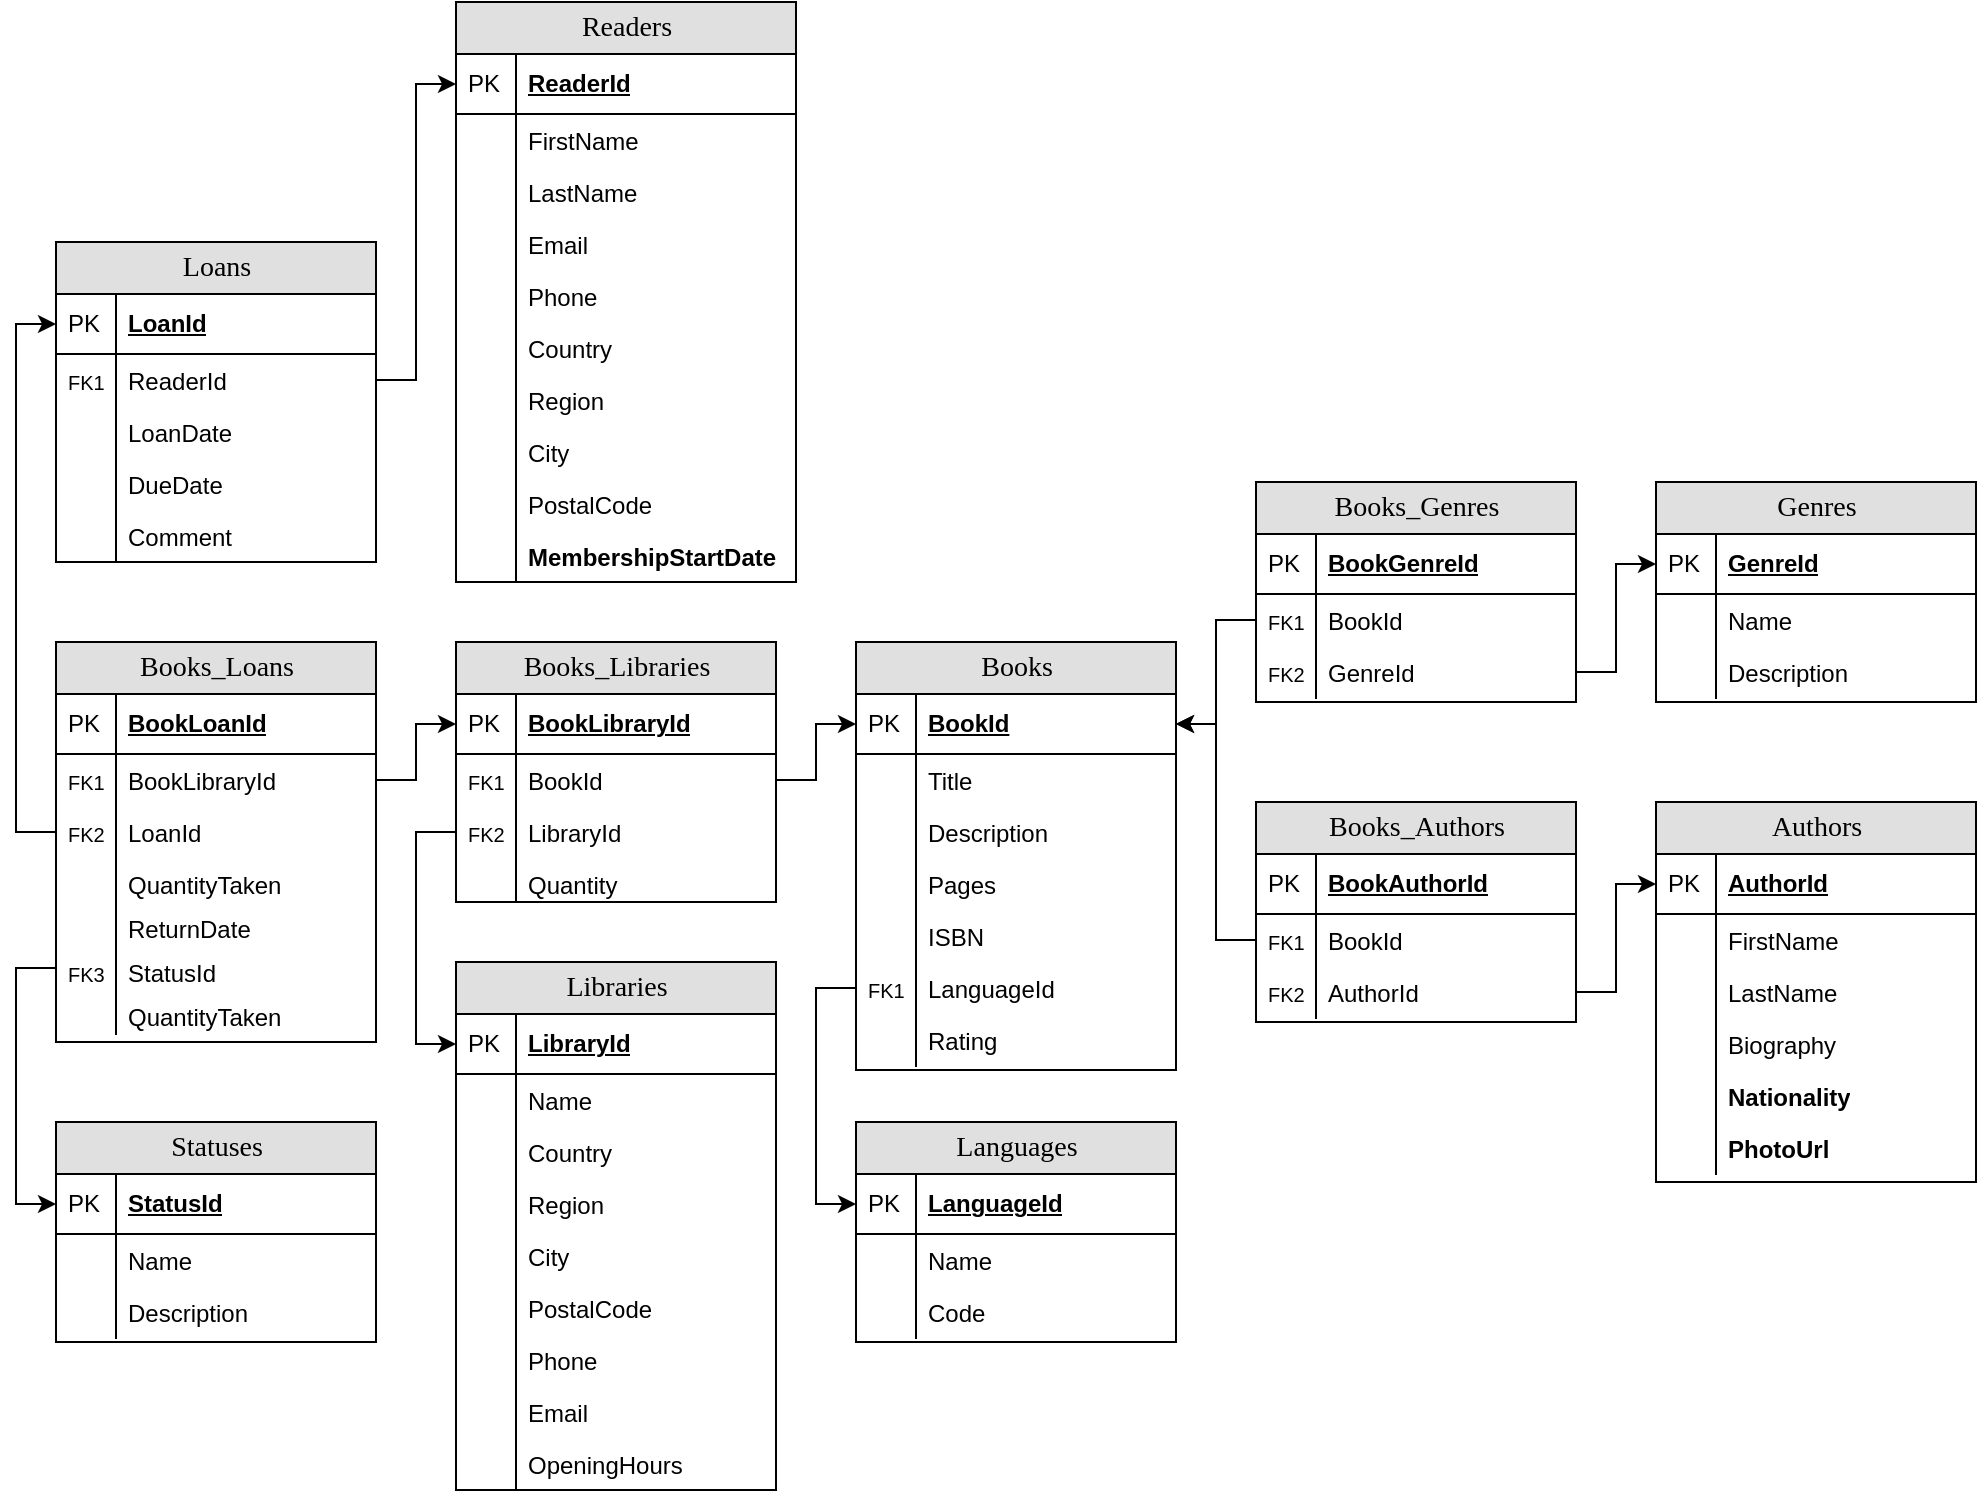 <mxfile version="24.8.2">
  <diagram name="Page-1" id="e56a1550-8fbb-45ad-956c-1786394a9013">
    <mxGraphModel dx="2534" dy="1588" grid="1" gridSize="10" guides="1" tooltips="1" connect="1" arrows="1" fold="1" page="1" pageScale="1" pageWidth="1100" pageHeight="850" background="none" math="0" shadow="0">
      <root>
        <mxCell id="0" />
        <mxCell id="1" parent="0" />
        <mxCell id="2e49270ec7c68f3f-80" value="Libraries" style="swimlane;html=1;fontStyle=0;childLayout=stackLayout;horizontal=1;startSize=26;fillColor=#e0e0e0;horizontalStack=0;resizeParent=1;resizeLast=0;collapsible=1;marginBottom=0;swimlaneFillColor=#ffffff;align=center;rounded=0;shadow=0;comic=0;labelBackgroundColor=none;strokeWidth=1;fontFamily=Verdana;fontSize=14" parent="1" vertex="1">
          <mxGeometry x="200" y="-80" width="160" height="264" as="geometry" />
        </mxCell>
        <mxCell id="2e49270ec7c68f3f-81" value="LibraryId" style="shape=partialRectangle;top=0;left=0;right=0;bottom=1;html=1;align=left;verticalAlign=middle;fillColor=none;spacingLeft=34;spacingRight=4;whiteSpace=wrap;overflow=hidden;rotatable=0;points=[[0,0.5],[1,0.5]];portConstraint=eastwest;dropTarget=0;fontStyle=5;" parent="2e49270ec7c68f3f-80" vertex="1">
          <mxGeometry y="26" width="160" height="30" as="geometry" />
        </mxCell>
        <mxCell id="2e49270ec7c68f3f-82" value="PK" style="shape=partialRectangle;top=0;left=0;bottom=0;html=1;fillColor=none;align=left;verticalAlign=middle;spacingLeft=4;spacingRight=4;whiteSpace=wrap;overflow=hidden;rotatable=0;points=[];portConstraint=eastwest;part=1;" parent="2e49270ec7c68f3f-81" vertex="1" connectable="0">
          <mxGeometry width="30" height="30" as="geometry" />
        </mxCell>
        <mxCell id="2e49270ec7c68f3f-83" value="Name" style="shape=partialRectangle;top=0;left=0;right=0;bottom=0;html=1;align=left;verticalAlign=top;fillColor=none;spacingLeft=34;spacingRight=4;whiteSpace=wrap;overflow=hidden;rotatable=0;points=[[0,0.5],[1,0.5]];portConstraint=eastwest;dropTarget=0;" parent="2e49270ec7c68f3f-80" vertex="1">
          <mxGeometry y="56" width="160" height="26" as="geometry" />
        </mxCell>
        <mxCell id="2e49270ec7c68f3f-84" value="" style="shape=partialRectangle;top=0;left=0;bottom=0;html=1;fillColor=none;align=left;verticalAlign=top;spacingLeft=4;spacingRight=4;whiteSpace=wrap;overflow=hidden;rotatable=0;points=[];portConstraint=eastwest;part=1;" parent="2e49270ec7c68f3f-83" vertex="1" connectable="0">
          <mxGeometry width="30" height="26" as="geometry" />
        </mxCell>
        <mxCell id="2e49270ec7c68f3f-85" value="Country" style="shape=partialRectangle;top=0;left=0;right=0;bottom=0;html=1;align=left;verticalAlign=top;fillColor=none;spacingLeft=34;spacingRight=4;whiteSpace=wrap;overflow=hidden;rotatable=0;points=[[0,0.5],[1,0.5]];portConstraint=eastwest;dropTarget=0;" parent="2e49270ec7c68f3f-80" vertex="1">
          <mxGeometry y="82" width="160" height="26" as="geometry" />
        </mxCell>
        <mxCell id="2e49270ec7c68f3f-86" value="" style="shape=partialRectangle;top=0;left=0;bottom=0;html=1;fillColor=none;align=left;verticalAlign=top;spacingLeft=4;spacingRight=4;whiteSpace=wrap;overflow=hidden;rotatable=0;points=[];portConstraint=eastwest;part=1;" parent="2e49270ec7c68f3f-85" vertex="1" connectable="0">
          <mxGeometry width="30" height="26" as="geometry" />
        </mxCell>
        <mxCell id="2e49270ec7c68f3f-87" value="Region" style="shape=partialRectangle;top=0;left=0;right=0;bottom=0;html=1;align=left;verticalAlign=top;fillColor=none;spacingLeft=34;spacingRight=4;whiteSpace=wrap;overflow=hidden;rotatable=0;points=[[0,0.5],[1,0.5]];portConstraint=eastwest;dropTarget=0;" parent="2e49270ec7c68f3f-80" vertex="1">
          <mxGeometry y="108" width="160" height="26" as="geometry" />
        </mxCell>
        <mxCell id="2e49270ec7c68f3f-88" value="" style="shape=partialRectangle;top=0;left=0;bottom=0;html=1;fillColor=none;align=left;verticalAlign=top;spacingLeft=4;spacingRight=4;whiteSpace=wrap;overflow=hidden;rotatable=0;points=[];portConstraint=eastwest;part=1;" parent="2e49270ec7c68f3f-87" vertex="1" connectable="0">
          <mxGeometry width="30" height="26" as="geometry" />
        </mxCell>
        <mxCell id="u_UXZ5ZM6eWlc5tdhTSl-1" value="City" style="shape=partialRectangle;top=0;left=0;right=0;bottom=0;html=1;align=left;verticalAlign=top;fillColor=none;spacingLeft=34;spacingRight=4;whiteSpace=wrap;overflow=hidden;rotatable=0;points=[[0,0.5],[1,0.5]];portConstraint=eastwest;dropTarget=0;" vertex="1" parent="2e49270ec7c68f3f-80">
          <mxGeometry y="134" width="160" height="26" as="geometry" />
        </mxCell>
        <mxCell id="u_UXZ5ZM6eWlc5tdhTSl-2" value="" style="shape=partialRectangle;top=0;left=0;bottom=0;html=1;fillColor=none;align=left;verticalAlign=top;spacingLeft=4;spacingRight=4;whiteSpace=wrap;overflow=hidden;rotatable=0;points=[];portConstraint=eastwest;part=1;" vertex="1" connectable="0" parent="u_UXZ5ZM6eWlc5tdhTSl-1">
          <mxGeometry width="30" height="26" as="geometry" />
        </mxCell>
        <mxCell id="u_UXZ5ZM6eWlc5tdhTSl-3" value="PostalCode" style="shape=partialRectangle;top=0;left=0;right=0;bottom=0;html=1;align=left;verticalAlign=top;fillColor=none;spacingLeft=34;spacingRight=4;whiteSpace=wrap;overflow=hidden;rotatable=0;points=[[0,0.5],[1,0.5]];portConstraint=eastwest;dropTarget=0;" vertex="1" parent="2e49270ec7c68f3f-80">
          <mxGeometry y="160" width="160" height="26" as="geometry" />
        </mxCell>
        <mxCell id="u_UXZ5ZM6eWlc5tdhTSl-4" value="" style="shape=partialRectangle;top=0;left=0;bottom=0;html=1;fillColor=none;align=left;verticalAlign=top;spacingLeft=4;spacingRight=4;whiteSpace=wrap;overflow=hidden;rotatable=0;points=[];portConstraint=eastwest;part=1;" vertex="1" connectable="0" parent="u_UXZ5ZM6eWlc5tdhTSl-3">
          <mxGeometry width="30" height="26" as="geometry" />
        </mxCell>
        <mxCell id="u_UXZ5ZM6eWlc5tdhTSl-5" value="Phone" style="shape=partialRectangle;top=0;left=0;right=0;bottom=0;html=1;align=left;verticalAlign=top;fillColor=none;spacingLeft=34;spacingRight=4;whiteSpace=wrap;overflow=hidden;rotatable=0;points=[[0,0.5],[1,0.5]];portConstraint=eastwest;dropTarget=0;" vertex="1" parent="2e49270ec7c68f3f-80">
          <mxGeometry y="186" width="160" height="26" as="geometry" />
        </mxCell>
        <mxCell id="u_UXZ5ZM6eWlc5tdhTSl-6" value="" style="shape=partialRectangle;top=0;left=0;bottom=0;html=1;fillColor=none;align=left;verticalAlign=top;spacingLeft=4;spacingRight=4;whiteSpace=wrap;overflow=hidden;rotatable=0;points=[];portConstraint=eastwest;part=1;" vertex="1" connectable="0" parent="u_UXZ5ZM6eWlc5tdhTSl-5">
          <mxGeometry width="30" height="26" as="geometry" />
        </mxCell>
        <mxCell id="u_UXZ5ZM6eWlc5tdhTSl-9" value="Email" style="shape=partialRectangle;top=0;left=0;right=0;bottom=0;html=1;align=left;verticalAlign=top;fillColor=none;spacingLeft=34;spacingRight=4;whiteSpace=wrap;overflow=hidden;rotatable=0;points=[[0,0.5],[1,0.5]];portConstraint=eastwest;dropTarget=0;" vertex="1" parent="2e49270ec7c68f3f-80">
          <mxGeometry y="212" width="160" height="26" as="geometry" />
        </mxCell>
        <mxCell id="u_UXZ5ZM6eWlc5tdhTSl-10" value="" style="shape=partialRectangle;top=0;left=0;bottom=0;html=1;fillColor=none;align=left;verticalAlign=top;spacingLeft=4;spacingRight=4;whiteSpace=wrap;overflow=hidden;rotatable=0;points=[];portConstraint=eastwest;part=1;" vertex="1" connectable="0" parent="u_UXZ5ZM6eWlc5tdhTSl-9">
          <mxGeometry width="30" height="26" as="geometry" />
        </mxCell>
        <mxCell id="u_UXZ5ZM6eWlc5tdhTSl-7" value="OpeningHours" style="shape=partialRectangle;top=0;left=0;right=0;bottom=0;html=1;align=left;verticalAlign=top;fillColor=none;spacingLeft=34;spacingRight=4;whiteSpace=wrap;overflow=hidden;rotatable=0;points=[[0,0.5],[1,0.5]];portConstraint=eastwest;dropTarget=0;" vertex="1" parent="2e49270ec7c68f3f-80">
          <mxGeometry y="238" width="160" height="26" as="geometry" />
        </mxCell>
        <mxCell id="u_UXZ5ZM6eWlc5tdhTSl-8" value="" style="shape=partialRectangle;top=0;left=0;bottom=0;html=1;fillColor=none;align=left;verticalAlign=top;spacingLeft=4;spacingRight=4;whiteSpace=wrap;overflow=hidden;rotatable=0;points=[];portConstraint=eastwest;part=1;" vertex="1" connectable="0" parent="u_UXZ5ZM6eWlc5tdhTSl-7">
          <mxGeometry width="30" height="26" as="geometry" />
        </mxCell>
        <mxCell id="sNHCA3cIb32aLNi9EWt7-1" value="Books" style="swimlane;html=1;fontStyle=0;childLayout=stackLayout;horizontal=1;startSize=26;fillColor=#e0e0e0;horizontalStack=0;resizeParent=1;resizeLast=0;collapsible=1;marginBottom=0;swimlaneFillColor=#ffffff;align=center;rounded=0;shadow=0;comic=0;labelBackgroundColor=none;strokeWidth=1;fontFamily=Verdana;fontSize=14" parent="1" vertex="1">
          <mxGeometry x="400" y="-240" width="160" height="214" as="geometry" />
        </mxCell>
        <mxCell id="sNHCA3cIb32aLNi9EWt7-2" value="BookId" style="shape=partialRectangle;top=0;left=0;right=0;bottom=1;html=1;align=left;verticalAlign=middle;fillColor=none;spacingLeft=34;spacingRight=4;whiteSpace=wrap;overflow=hidden;rotatable=0;points=[[0,0.5],[1,0.5]];portConstraint=eastwest;dropTarget=0;fontStyle=5;" parent="sNHCA3cIb32aLNi9EWt7-1" vertex="1">
          <mxGeometry y="26" width="160" height="30" as="geometry" />
        </mxCell>
        <mxCell id="sNHCA3cIb32aLNi9EWt7-3" value="PK" style="shape=partialRectangle;top=0;left=0;bottom=0;html=1;fillColor=none;align=left;verticalAlign=middle;spacingLeft=4;spacingRight=4;whiteSpace=wrap;overflow=hidden;rotatable=0;points=[];portConstraint=eastwest;part=1;" parent="sNHCA3cIb32aLNi9EWt7-2" vertex="1" connectable="0">
          <mxGeometry width="30" height="30" as="geometry" />
        </mxCell>
        <mxCell id="sNHCA3cIb32aLNi9EWt7-4" value="Title" style="shape=partialRectangle;top=0;left=0;right=0;bottom=0;html=1;align=left;verticalAlign=top;fillColor=none;spacingLeft=34;spacingRight=4;whiteSpace=wrap;overflow=hidden;rotatable=0;points=[[0,0.5],[1,0.5]];portConstraint=eastwest;dropTarget=0;" parent="sNHCA3cIb32aLNi9EWt7-1" vertex="1">
          <mxGeometry y="56" width="160" height="26" as="geometry" />
        </mxCell>
        <mxCell id="sNHCA3cIb32aLNi9EWt7-5" value="" style="shape=partialRectangle;top=0;left=0;bottom=0;html=1;fillColor=none;align=left;verticalAlign=top;spacingLeft=4;spacingRight=4;whiteSpace=wrap;overflow=hidden;rotatable=0;points=[];portConstraint=eastwest;part=1;" parent="sNHCA3cIb32aLNi9EWt7-4" vertex="1" connectable="0">
          <mxGeometry width="30" height="26" as="geometry" />
        </mxCell>
        <mxCell id="sNHCA3cIb32aLNi9EWt7-6" value="Description" style="shape=partialRectangle;top=0;left=0;right=0;bottom=0;html=1;align=left;verticalAlign=top;fillColor=none;spacingLeft=34;spacingRight=4;whiteSpace=wrap;overflow=hidden;rotatable=0;points=[[0,0.5],[1,0.5]];portConstraint=eastwest;dropTarget=0;" parent="sNHCA3cIb32aLNi9EWt7-1" vertex="1">
          <mxGeometry y="82" width="160" height="26" as="geometry" />
        </mxCell>
        <mxCell id="sNHCA3cIb32aLNi9EWt7-7" value="" style="shape=partialRectangle;top=0;left=0;bottom=0;html=1;fillColor=none;align=left;verticalAlign=top;spacingLeft=4;spacingRight=4;whiteSpace=wrap;overflow=hidden;rotatable=0;points=[];portConstraint=eastwest;part=1;" parent="sNHCA3cIb32aLNi9EWt7-6" vertex="1" connectable="0">
          <mxGeometry width="30" height="26" as="geometry" />
        </mxCell>
        <mxCell id="sNHCA3cIb32aLNi9EWt7-8" value="Pages" style="shape=partialRectangle;top=0;left=0;right=0;bottom=0;html=1;align=left;verticalAlign=top;fillColor=none;spacingLeft=34;spacingRight=4;whiteSpace=wrap;overflow=hidden;rotatable=0;points=[[0,0.5],[1,0.5]];portConstraint=eastwest;dropTarget=0;" parent="sNHCA3cIb32aLNi9EWt7-1" vertex="1">
          <mxGeometry y="108" width="160" height="26" as="geometry" />
        </mxCell>
        <mxCell id="sNHCA3cIb32aLNi9EWt7-9" value="" style="shape=partialRectangle;top=0;left=0;bottom=0;html=1;fillColor=none;align=left;verticalAlign=top;spacingLeft=4;spacingRight=4;whiteSpace=wrap;overflow=hidden;rotatable=0;points=[];portConstraint=eastwest;part=1;" parent="sNHCA3cIb32aLNi9EWt7-8" vertex="1" connectable="0">
          <mxGeometry width="30" height="26" as="geometry" />
        </mxCell>
        <mxCell id="sNHCA3cIb32aLNi9EWt7-58" value="ISBN" style="shape=partialRectangle;top=0;left=0;right=0;bottom=0;html=1;align=left;verticalAlign=top;fillColor=none;spacingLeft=34;spacingRight=4;whiteSpace=wrap;overflow=hidden;rotatable=0;points=[[0,0.5],[1,0.5]];portConstraint=eastwest;dropTarget=0;" parent="sNHCA3cIb32aLNi9EWt7-1" vertex="1">
          <mxGeometry y="134" width="160" height="26" as="geometry" />
        </mxCell>
        <mxCell id="sNHCA3cIb32aLNi9EWt7-59" value="" style="shape=partialRectangle;top=0;left=0;bottom=0;html=1;fillColor=none;align=left;verticalAlign=top;spacingLeft=4;spacingRight=4;whiteSpace=wrap;overflow=hidden;rotatable=0;points=[];portConstraint=eastwest;part=1;" parent="sNHCA3cIb32aLNi9EWt7-58" vertex="1" connectable="0">
          <mxGeometry width="30" height="26" as="geometry" />
        </mxCell>
        <mxCell id="sNHCA3cIb32aLNi9EWt7-110" value="LanguageId" style="shape=partialRectangle;top=0;left=0;right=0;bottom=0;html=1;align=left;verticalAlign=top;fillColor=none;spacingLeft=34;spacingRight=4;whiteSpace=wrap;overflow=hidden;rotatable=0;points=[[0,0.5],[1,0.5]];portConstraint=eastwest;dropTarget=0;" parent="sNHCA3cIb32aLNi9EWt7-1" vertex="1">
          <mxGeometry y="160" width="160" height="26" as="geometry" />
        </mxCell>
        <mxCell id="sNHCA3cIb32aLNi9EWt7-111" value="&lt;font size=&quot;1&quot;&gt;FK1&lt;/font&gt;" style="shape=partialRectangle;top=0;left=0;bottom=0;html=1;fillColor=none;align=left;verticalAlign=top;spacingLeft=4;spacingRight=4;whiteSpace=wrap;overflow=hidden;rotatable=0;points=[];portConstraint=eastwest;part=1;" parent="sNHCA3cIb32aLNi9EWt7-110" vertex="1" connectable="0">
          <mxGeometry width="30" height="26" as="geometry" />
        </mxCell>
        <mxCell id="sNHCA3cIb32aLNi9EWt7-112" value="Rating" style="shape=partialRectangle;top=0;left=0;right=0;bottom=0;html=1;align=left;verticalAlign=top;fillColor=none;spacingLeft=34;spacingRight=4;whiteSpace=wrap;overflow=hidden;rotatable=0;points=[[0,0.5],[1,0.5]];portConstraint=eastwest;dropTarget=0;" parent="sNHCA3cIb32aLNi9EWt7-1" vertex="1">
          <mxGeometry y="186" width="160" height="26" as="geometry" />
        </mxCell>
        <mxCell id="sNHCA3cIb32aLNi9EWt7-113" value="" style="shape=partialRectangle;top=0;left=0;bottom=0;html=1;fillColor=none;align=left;verticalAlign=top;spacingLeft=4;spacingRight=4;whiteSpace=wrap;overflow=hidden;rotatable=0;points=[];portConstraint=eastwest;part=1;" parent="sNHCA3cIb32aLNi9EWt7-112" vertex="1" connectable="0">
          <mxGeometry width="30" height="26" as="geometry" />
        </mxCell>
        <mxCell id="sNHCA3cIb32aLNi9EWt7-12" value="Authors" style="swimlane;html=1;fontStyle=0;childLayout=stackLayout;horizontal=1;startSize=26;fillColor=#e0e0e0;horizontalStack=0;resizeParent=1;resizeLast=0;collapsible=1;marginBottom=0;swimlaneFillColor=#ffffff;align=center;rounded=0;shadow=0;comic=0;labelBackgroundColor=none;strokeWidth=1;fontFamily=Verdana;fontSize=14" parent="1" vertex="1">
          <mxGeometry x="800" y="-160" width="160" height="190" as="geometry" />
        </mxCell>
        <mxCell id="sNHCA3cIb32aLNi9EWt7-13" value="AuthorId" style="shape=partialRectangle;top=0;left=0;right=0;bottom=1;html=1;align=left;verticalAlign=middle;fillColor=none;spacingLeft=34;spacingRight=4;whiteSpace=wrap;overflow=hidden;rotatable=0;points=[[0,0.5],[1,0.5]];portConstraint=eastwest;dropTarget=0;fontStyle=5;" parent="sNHCA3cIb32aLNi9EWt7-12" vertex="1">
          <mxGeometry y="26" width="160" height="30" as="geometry" />
        </mxCell>
        <mxCell id="sNHCA3cIb32aLNi9EWt7-14" value="PK" style="shape=partialRectangle;top=0;left=0;bottom=0;html=1;fillColor=none;align=left;verticalAlign=middle;spacingLeft=4;spacingRight=4;whiteSpace=wrap;overflow=hidden;rotatable=0;points=[];portConstraint=eastwest;part=1;" parent="sNHCA3cIb32aLNi9EWt7-13" vertex="1" connectable="0">
          <mxGeometry width="30" height="30" as="geometry" />
        </mxCell>
        <mxCell id="sNHCA3cIb32aLNi9EWt7-15" value="FirstName" style="shape=partialRectangle;top=0;left=0;right=0;bottom=0;html=1;align=left;verticalAlign=top;fillColor=none;spacingLeft=34;spacingRight=4;whiteSpace=wrap;overflow=hidden;rotatable=0;points=[[0,0.5],[1,0.5]];portConstraint=eastwest;dropTarget=0;" parent="sNHCA3cIb32aLNi9EWt7-12" vertex="1">
          <mxGeometry y="56" width="160" height="26" as="geometry" />
        </mxCell>
        <mxCell id="sNHCA3cIb32aLNi9EWt7-16" value="" style="shape=partialRectangle;top=0;left=0;bottom=0;html=1;fillColor=none;align=left;verticalAlign=top;spacingLeft=4;spacingRight=4;whiteSpace=wrap;overflow=hidden;rotatable=0;points=[];portConstraint=eastwest;part=1;" parent="sNHCA3cIb32aLNi9EWt7-15" vertex="1" connectable="0">
          <mxGeometry width="30" height="26" as="geometry" />
        </mxCell>
        <mxCell id="sNHCA3cIb32aLNi9EWt7-17" value="LastName" style="shape=partialRectangle;top=0;left=0;right=0;bottom=0;html=1;align=left;verticalAlign=top;fillColor=none;spacingLeft=34;spacingRight=4;whiteSpace=wrap;overflow=hidden;rotatable=0;points=[[0,0.5],[1,0.5]];portConstraint=eastwest;dropTarget=0;" parent="sNHCA3cIb32aLNi9EWt7-12" vertex="1">
          <mxGeometry y="82" width="160" height="26" as="geometry" />
        </mxCell>
        <mxCell id="sNHCA3cIb32aLNi9EWt7-18" value="" style="shape=partialRectangle;top=0;left=0;bottom=0;html=1;fillColor=none;align=left;verticalAlign=top;spacingLeft=4;spacingRight=4;whiteSpace=wrap;overflow=hidden;rotatable=0;points=[];portConstraint=eastwest;part=1;" parent="sNHCA3cIb32aLNi9EWt7-17" vertex="1" connectable="0">
          <mxGeometry width="30" height="26" as="geometry" />
        </mxCell>
        <mxCell id="sNHCA3cIb32aLNi9EWt7-19" value="Biography" style="shape=partialRectangle;top=0;left=0;right=0;bottom=0;html=1;align=left;verticalAlign=top;fillColor=none;spacingLeft=34;spacingRight=4;whiteSpace=wrap;overflow=hidden;rotatable=0;points=[[0,0.5],[1,0.5]];portConstraint=eastwest;dropTarget=0;" parent="sNHCA3cIb32aLNi9EWt7-12" vertex="1">
          <mxGeometry y="108" width="160" height="26" as="geometry" />
        </mxCell>
        <mxCell id="sNHCA3cIb32aLNi9EWt7-20" value="" style="shape=partialRectangle;top=0;left=0;bottom=0;html=1;fillColor=none;align=left;verticalAlign=top;spacingLeft=4;spacingRight=4;whiteSpace=wrap;overflow=hidden;rotatable=0;points=[];portConstraint=eastwest;part=1;" parent="sNHCA3cIb32aLNi9EWt7-19" vertex="1" connectable="0">
          <mxGeometry width="30" height="26" as="geometry" />
        </mxCell>
        <mxCell id="sNHCA3cIb32aLNi9EWt7-76" value="&lt;strong&gt;Nationality&lt;/strong&gt;" style="shape=partialRectangle;top=0;left=0;right=0;bottom=0;html=1;align=left;verticalAlign=top;fillColor=none;spacingLeft=34;spacingRight=4;whiteSpace=wrap;overflow=hidden;rotatable=0;points=[[0,0.5],[1,0.5]];portConstraint=eastwest;dropTarget=0;" parent="sNHCA3cIb32aLNi9EWt7-12" vertex="1">
          <mxGeometry y="134" width="160" height="26" as="geometry" />
        </mxCell>
        <mxCell id="sNHCA3cIb32aLNi9EWt7-77" value="" style="shape=partialRectangle;top=0;left=0;bottom=0;html=1;fillColor=none;align=left;verticalAlign=top;spacingLeft=4;spacingRight=4;whiteSpace=wrap;overflow=hidden;rotatable=0;points=[];portConstraint=eastwest;part=1;" parent="sNHCA3cIb32aLNi9EWt7-76" vertex="1" connectable="0">
          <mxGeometry width="30" height="26" as="geometry" />
        </mxCell>
        <mxCell id="sNHCA3cIb32aLNi9EWt7-82" value="&lt;strong&gt;PhotoUrl&lt;/strong&gt;" style="shape=partialRectangle;top=0;left=0;right=0;bottom=0;html=1;align=left;verticalAlign=top;fillColor=none;spacingLeft=34;spacingRight=4;whiteSpace=wrap;overflow=hidden;rotatable=0;points=[[0,0.5],[1,0.5]];portConstraint=eastwest;dropTarget=0;" parent="sNHCA3cIb32aLNi9EWt7-12" vertex="1">
          <mxGeometry y="160" width="160" height="26" as="geometry" />
        </mxCell>
        <mxCell id="sNHCA3cIb32aLNi9EWt7-83" value="" style="shape=partialRectangle;top=0;left=0;bottom=0;html=1;fillColor=none;align=left;verticalAlign=top;spacingLeft=4;spacingRight=4;whiteSpace=wrap;overflow=hidden;rotatable=0;points=[];portConstraint=eastwest;part=1;" parent="sNHCA3cIb32aLNi9EWt7-82" vertex="1" connectable="0">
          <mxGeometry width="30" height="26" as="geometry" />
        </mxCell>
        <mxCell id="sNHCA3cIb32aLNi9EWt7-23" value="Loans" style="swimlane;html=1;fontStyle=0;childLayout=stackLayout;horizontal=1;startSize=26;fillColor=#e0e0e0;horizontalStack=0;resizeParent=1;resizeLast=0;collapsible=1;marginBottom=0;swimlaneFillColor=#ffffff;align=center;rounded=0;shadow=0;comic=0;labelBackgroundColor=none;strokeWidth=1;fontFamily=Verdana;fontSize=14" parent="1" vertex="1">
          <mxGeometry y="-440" width="160" height="160" as="geometry" />
        </mxCell>
        <mxCell id="sNHCA3cIb32aLNi9EWt7-24" value="LoanId " style="shape=partialRectangle;top=0;left=0;right=0;bottom=1;html=1;align=left;verticalAlign=middle;fillColor=none;spacingLeft=34;spacingRight=4;whiteSpace=wrap;overflow=hidden;rotatable=0;points=[[0,0.5],[1,0.5]];portConstraint=eastwest;dropTarget=0;fontStyle=5;" parent="sNHCA3cIb32aLNi9EWt7-23" vertex="1">
          <mxGeometry y="26" width="160" height="30" as="geometry" />
        </mxCell>
        <mxCell id="sNHCA3cIb32aLNi9EWt7-25" value="PK" style="shape=partialRectangle;top=0;left=0;bottom=0;html=1;fillColor=none;align=left;verticalAlign=middle;spacingLeft=4;spacingRight=4;whiteSpace=wrap;overflow=hidden;rotatable=0;points=[];portConstraint=eastwest;part=1;" parent="sNHCA3cIb32aLNi9EWt7-24" vertex="1" connectable="0">
          <mxGeometry width="30" height="30" as="geometry" />
        </mxCell>
        <mxCell id="sNHCA3cIb32aLNi9EWt7-26" value="ReaderId" style="shape=partialRectangle;top=0;left=0;right=0;bottom=0;html=1;align=left;verticalAlign=top;fillColor=none;spacingLeft=34;spacingRight=4;whiteSpace=wrap;overflow=hidden;rotatable=0;points=[[0,0.5],[1,0.5]];portConstraint=eastwest;dropTarget=0;" parent="sNHCA3cIb32aLNi9EWt7-23" vertex="1">
          <mxGeometry y="56" width="160" height="26" as="geometry" />
        </mxCell>
        <mxCell id="sNHCA3cIb32aLNi9EWt7-27" value="&lt;font style=&quot;font-size: 10px;&quot;&gt;FK1&lt;/font&gt;" style="shape=partialRectangle;top=0;left=0;bottom=0;html=1;fillColor=none;align=left;verticalAlign=top;spacingLeft=4;spacingRight=4;whiteSpace=wrap;overflow=hidden;rotatable=0;points=[];portConstraint=eastwest;part=1;" parent="sNHCA3cIb32aLNi9EWt7-26" vertex="1" connectable="0">
          <mxGeometry width="30" height="26" as="geometry" />
        </mxCell>
        <mxCell id="sNHCA3cIb32aLNi9EWt7-28" value="LoanDate" style="shape=partialRectangle;top=0;left=0;right=0;bottom=0;html=1;align=left;verticalAlign=top;fillColor=none;spacingLeft=34;spacingRight=4;whiteSpace=wrap;overflow=hidden;rotatable=0;points=[[0,0.5],[1,0.5]];portConstraint=eastwest;dropTarget=0;" parent="sNHCA3cIb32aLNi9EWt7-23" vertex="1">
          <mxGeometry y="82" width="160" height="26" as="geometry" />
        </mxCell>
        <mxCell id="sNHCA3cIb32aLNi9EWt7-29" value="" style="shape=partialRectangle;top=0;left=0;bottom=0;html=1;fillColor=none;align=left;verticalAlign=top;spacingLeft=4;spacingRight=4;whiteSpace=wrap;overflow=hidden;rotatable=0;points=[];portConstraint=eastwest;part=1;" parent="sNHCA3cIb32aLNi9EWt7-28" vertex="1" connectable="0">
          <mxGeometry width="30" height="26" as="geometry" />
        </mxCell>
        <mxCell id="sNHCA3cIb32aLNi9EWt7-30" value="DueDate" style="shape=partialRectangle;top=0;left=0;right=0;bottom=0;html=1;align=left;verticalAlign=top;fillColor=none;spacingLeft=34;spacingRight=4;whiteSpace=wrap;overflow=hidden;rotatable=0;points=[[0,0.5],[1,0.5]];portConstraint=eastwest;dropTarget=0;" parent="sNHCA3cIb32aLNi9EWt7-23" vertex="1">
          <mxGeometry y="108" width="160" height="26" as="geometry" />
        </mxCell>
        <mxCell id="sNHCA3cIb32aLNi9EWt7-31" value="" style="shape=partialRectangle;top=0;left=0;bottom=0;html=1;fillColor=none;align=left;verticalAlign=top;spacingLeft=4;spacingRight=4;whiteSpace=wrap;overflow=hidden;rotatable=0;points=[];portConstraint=eastwest;part=1;" parent="sNHCA3cIb32aLNi9EWt7-30" vertex="1" connectable="0">
          <mxGeometry width="30" height="26" as="geometry" />
        </mxCell>
        <mxCell id="u_UXZ5ZM6eWlc5tdhTSl-27" value="Comment" style="shape=partialRectangle;top=0;left=0;right=0;bottom=0;html=1;align=left;verticalAlign=top;fillColor=none;spacingLeft=34;spacingRight=4;whiteSpace=wrap;overflow=hidden;rotatable=0;points=[[0,0.5],[1,0.5]];portConstraint=eastwest;dropTarget=0;" vertex="1" parent="sNHCA3cIb32aLNi9EWt7-23">
          <mxGeometry y="134" width="160" height="26" as="geometry" />
        </mxCell>
        <mxCell id="u_UXZ5ZM6eWlc5tdhTSl-28" value="" style="shape=partialRectangle;top=0;left=0;bottom=0;html=1;fillColor=none;align=left;verticalAlign=top;spacingLeft=4;spacingRight=4;whiteSpace=wrap;overflow=hidden;rotatable=0;points=[];portConstraint=eastwest;part=1;" vertex="1" connectable="0" parent="u_UXZ5ZM6eWlc5tdhTSl-27">
          <mxGeometry width="30" height="26" as="geometry" />
        </mxCell>
        <mxCell id="sNHCA3cIb32aLNi9EWt7-34" value="Readers" style="swimlane;html=1;fontStyle=0;childLayout=stackLayout;horizontal=1;startSize=26;fillColor=#e0e0e0;horizontalStack=0;resizeParent=1;resizeLast=0;collapsible=1;marginBottom=0;swimlaneFillColor=#ffffff;align=center;rounded=0;shadow=0;comic=0;labelBackgroundColor=none;strokeWidth=1;fontFamily=Verdana;fontSize=14" parent="1" vertex="1">
          <mxGeometry x="200" y="-560" width="170" height="290" as="geometry" />
        </mxCell>
        <mxCell id="sNHCA3cIb32aLNi9EWt7-35" value="ReaderId " style="shape=partialRectangle;top=0;left=0;right=0;bottom=1;html=1;align=left;verticalAlign=middle;fillColor=none;spacingLeft=34;spacingRight=4;whiteSpace=wrap;overflow=hidden;rotatable=0;points=[[0,0.5],[1,0.5]];portConstraint=eastwest;dropTarget=0;fontStyle=5;" parent="sNHCA3cIb32aLNi9EWt7-34" vertex="1">
          <mxGeometry y="26" width="170" height="30" as="geometry" />
        </mxCell>
        <mxCell id="sNHCA3cIb32aLNi9EWt7-36" value="PK" style="shape=partialRectangle;top=0;left=0;bottom=0;html=1;fillColor=none;align=left;verticalAlign=middle;spacingLeft=4;spacingRight=4;whiteSpace=wrap;overflow=hidden;rotatable=0;points=[];portConstraint=eastwest;part=1;" parent="sNHCA3cIb32aLNi9EWt7-35" vertex="1" connectable="0">
          <mxGeometry width="30" height="30" as="geometry" />
        </mxCell>
        <mxCell id="sNHCA3cIb32aLNi9EWt7-37" value="FirstName" style="shape=partialRectangle;top=0;left=0;right=0;bottom=0;html=1;align=left;verticalAlign=top;fillColor=none;spacingLeft=34;spacingRight=4;whiteSpace=wrap;overflow=hidden;rotatable=0;points=[[0,0.5],[1,0.5]];portConstraint=eastwest;dropTarget=0;" parent="sNHCA3cIb32aLNi9EWt7-34" vertex="1">
          <mxGeometry y="56" width="170" height="26" as="geometry" />
        </mxCell>
        <mxCell id="sNHCA3cIb32aLNi9EWt7-38" value="" style="shape=partialRectangle;top=0;left=0;bottom=0;html=1;fillColor=none;align=left;verticalAlign=top;spacingLeft=4;spacingRight=4;whiteSpace=wrap;overflow=hidden;rotatable=0;points=[];portConstraint=eastwest;part=1;" parent="sNHCA3cIb32aLNi9EWt7-37" vertex="1" connectable="0">
          <mxGeometry width="30" height="26" as="geometry" />
        </mxCell>
        <mxCell id="sNHCA3cIb32aLNi9EWt7-39" value="LastName" style="shape=partialRectangle;top=0;left=0;right=0;bottom=0;html=1;align=left;verticalAlign=top;fillColor=none;spacingLeft=34;spacingRight=4;whiteSpace=wrap;overflow=hidden;rotatable=0;points=[[0,0.5],[1,0.5]];portConstraint=eastwest;dropTarget=0;" parent="sNHCA3cIb32aLNi9EWt7-34" vertex="1">
          <mxGeometry y="82" width="170" height="26" as="geometry" />
        </mxCell>
        <mxCell id="sNHCA3cIb32aLNi9EWt7-40" value="" style="shape=partialRectangle;top=0;left=0;bottom=0;html=1;fillColor=none;align=left;verticalAlign=top;spacingLeft=4;spacingRight=4;whiteSpace=wrap;overflow=hidden;rotatable=0;points=[];portConstraint=eastwest;part=1;" parent="sNHCA3cIb32aLNi9EWt7-39" vertex="1" connectable="0">
          <mxGeometry width="30" height="26" as="geometry" />
        </mxCell>
        <mxCell id="sNHCA3cIb32aLNi9EWt7-41" value="Email" style="shape=partialRectangle;top=0;left=0;right=0;bottom=0;html=1;align=left;verticalAlign=top;fillColor=none;spacingLeft=34;spacingRight=4;whiteSpace=wrap;overflow=hidden;rotatable=0;points=[[0,0.5],[1,0.5]];portConstraint=eastwest;dropTarget=0;" parent="sNHCA3cIb32aLNi9EWt7-34" vertex="1">
          <mxGeometry y="108" width="170" height="26" as="geometry" />
        </mxCell>
        <mxCell id="sNHCA3cIb32aLNi9EWt7-42" value="" style="shape=partialRectangle;top=0;left=0;bottom=0;html=1;fillColor=none;align=left;verticalAlign=top;spacingLeft=4;spacingRight=4;whiteSpace=wrap;overflow=hidden;rotatable=0;points=[];portConstraint=eastwest;part=1;" parent="sNHCA3cIb32aLNi9EWt7-41" vertex="1" connectable="0">
          <mxGeometry width="30" height="26" as="geometry" />
        </mxCell>
        <mxCell id="u_UXZ5ZM6eWlc5tdhTSl-58" value="Phone" style="shape=partialRectangle;top=0;left=0;right=0;bottom=0;html=1;align=left;verticalAlign=top;fillColor=none;spacingLeft=34;spacingRight=4;whiteSpace=wrap;overflow=hidden;rotatable=0;points=[[0,0.5],[1,0.5]];portConstraint=eastwest;dropTarget=0;" vertex="1" parent="sNHCA3cIb32aLNi9EWt7-34">
          <mxGeometry y="134" width="170" height="26" as="geometry" />
        </mxCell>
        <mxCell id="u_UXZ5ZM6eWlc5tdhTSl-59" value="" style="shape=partialRectangle;top=0;left=0;bottom=0;html=1;fillColor=none;align=left;verticalAlign=top;spacingLeft=4;spacingRight=4;whiteSpace=wrap;overflow=hidden;rotatable=0;points=[];portConstraint=eastwest;part=1;" vertex="1" connectable="0" parent="u_UXZ5ZM6eWlc5tdhTSl-58">
          <mxGeometry width="30" height="26" as="geometry" />
        </mxCell>
        <mxCell id="u_UXZ5ZM6eWlc5tdhTSl-62" value="Country" style="shape=partialRectangle;top=0;left=0;right=0;bottom=0;html=1;align=left;verticalAlign=top;fillColor=none;spacingLeft=34;spacingRight=4;whiteSpace=wrap;overflow=hidden;rotatable=0;points=[[0,0.5],[1,0.5]];portConstraint=eastwest;dropTarget=0;" vertex="1" parent="sNHCA3cIb32aLNi9EWt7-34">
          <mxGeometry y="160" width="170" height="26" as="geometry" />
        </mxCell>
        <mxCell id="u_UXZ5ZM6eWlc5tdhTSl-63" value="" style="shape=partialRectangle;top=0;left=0;bottom=0;html=1;fillColor=none;align=left;verticalAlign=top;spacingLeft=4;spacingRight=4;whiteSpace=wrap;overflow=hidden;rotatable=0;points=[];portConstraint=eastwest;part=1;" vertex="1" connectable="0" parent="u_UXZ5ZM6eWlc5tdhTSl-62">
          <mxGeometry width="30" height="26" as="geometry" />
        </mxCell>
        <mxCell id="u_UXZ5ZM6eWlc5tdhTSl-60" value="Region" style="shape=partialRectangle;top=0;left=0;right=0;bottom=0;html=1;align=left;verticalAlign=top;fillColor=none;spacingLeft=34;spacingRight=4;whiteSpace=wrap;overflow=hidden;rotatable=0;points=[[0,0.5],[1,0.5]];portConstraint=eastwest;dropTarget=0;" vertex="1" parent="sNHCA3cIb32aLNi9EWt7-34">
          <mxGeometry y="186" width="170" height="26" as="geometry" />
        </mxCell>
        <mxCell id="u_UXZ5ZM6eWlc5tdhTSl-61" value="" style="shape=partialRectangle;top=0;left=0;bottom=0;html=1;fillColor=none;align=left;verticalAlign=top;spacingLeft=4;spacingRight=4;whiteSpace=wrap;overflow=hidden;rotatable=0;points=[];portConstraint=eastwest;part=1;" vertex="1" connectable="0" parent="u_UXZ5ZM6eWlc5tdhTSl-60">
          <mxGeometry width="30" height="26" as="geometry" />
        </mxCell>
        <mxCell id="u_UXZ5ZM6eWlc5tdhTSl-64" value="City" style="shape=partialRectangle;top=0;left=0;right=0;bottom=0;html=1;align=left;verticalAlign=top;fillColor=none;spacingLeft=34;spacingRight=4;whiteSpace=wrap;overflow=hidden;rotatable=0;points=[[0,0.5],[1,0.5]];portConstraint=eastwest;dropTarget=0;" vertex="1" parent="sNHCA3cIb32aLNi9EWt7-34">
          <mxGeometry y="212" width="170" height="26" as="geometry" />
        </mxCell>
        <mxCell id="u_UXZ5ZM6eWlc5tdhTSl-65" value="" style="shape=partialRectangle;top=0;left=0;bottom=0;html=1;fillColor=none;align=left;verticalAlign=top;spacingLeft=4;spacingRight=4;whiteSpace=wrap;overflow=hidden;rotatable=0;points=[];portConstraint=eastwest;part=1;" vertex="1" connectable="0" parent="u_UXZ5ZM6eWlc5tdhTSl-64">
          <mxGeometry width="30" height="26" as="geometry" />
        </mxCell>
        <mxCell id="u_UXZ5ZM6eWlc5tdhTSl-74" value="PostalCode" style="shape=partialRectangle;top=0;left=0;right=0;bottom=0;html=1;align=left;verticalAlign=top;fillColor=none;spacingLeft=34;spacingRight=4;whiteSpace=wrap;overflow=hidden;rotatable=0;points=[[0,0.5],[1,0.5]];portConstraint=eastwest;dropTarget=0;" vertex="1" parent="sNHCA3cIb32aLNi9EWt7-34">
          <mxGeometry y="238" width="170" height="26" as="geometry" />
        </mxCell>
        <mxCell id="u_UXZ5ZM6eWlc5tdhTSl-75" value="" style="shape=partialRectangle;top=0;left=0;bottom=0;html=1;fillColor=none;align=left;verticalAlign=top;spacingLeft=4;spacingRight=4;whiteSpace=wrap;overflow=hidden;rotatable=0;points=[];portConstraint=eastwest;part=1;" vertex="1" connectable="0" parent="u_UXZ5ZM6eWlc5tdhTSl-74">
          <mxGeometry width="30" height="26" as="geometry" />
        </mxCell>
        <mxCell id="u_UXZ5ZM6eWlc5tdhTSl-72" value="&lt;strong&gt;MembershipStartDate&lt;/strong&gt;" style="shape=partialRectangle;top=0;left=0;right=0;bottom=0;html=1;align=left;verticalAlign=top;fillColor=none;spacingLeft=34;spacingRight=4;whiteSpace=wrap;overflow=hidden;rotatable=0;points=[[0,0.5],[1,0.5]];portConstraint=eastwest;dropTarget=0;" vertex="1" parent="sNHCA3cIb32aLNi9EWt7-34">
          <mxGeometry y="264" width="170" height="26" as="geometry" />
        </mxCell>
        <mxCell id="u_UXZ5ZM6eWlc5tdhTSl-73" value="" style="shape=partialRectangle;top=0;left=0;bottom=0;html=1;fillColor=none;align=left;verticalAlign=top;spacingLeft=4;spacingRight=4;whiteSpace=wrap;overflow=hidden;rotatable=0;points=[];portConstraint=eastwest;part=1;" vertex="1" connectable="0" parent="u_UXZ5ZM6eWlc5tdhTSl-72">
          <mxGeometry width="30" height="26" as="geometry" />
        </mxCell>
        <mxCell id="sNHCA3cIb32aLNi9EWt7-61" value="Books_Authors" style="swimlane;html=1;fontStyle=0;childLayout=stackLayout;horizontal=1;startSize=26;fillColor=#e0e0e0;horizontalStack=0;resizeParent=1;resizeLast=0;collapsible=1;marginBottom=0;swimlaneFillColor=#ffffff;align=center;rounded=0;shadow=0;comic=0;labelBackgroundColor=none;strokeWidth=1;fontFamily=Verdana;fontSize=14" parent="1" vertex="1">
          <mxGeometry x="600" y="-160" width="160" height="110" as="geometry" />
        </mxCell>
        <mxCell id="sNHCA3cIb32aLNi9EWt7-62" value="BookAuthorId" style="shape=partialRectangle;top=0;left=0;right=0;bottom=1;html=1;align=left;verticalAlign=middle;fillColor=none;spacingLeft=34;spacingRight=4;whiteSpace=wrap;overflow=hidden;rotatable=0;points=[[0,0.5],[1,0.5]];portConstraint=eastwest;dropTarget=0;fontStyle=5;" parent="sNHCA3cIb32aLNi9EWt7-61" vertex="1">
          <mxGeometry y="26" width="160" height="30" as="geometry" />
        </mxCell>
        <mxCell id="sNHCA3cIb32aLNi9EWt7-63" value="PK" style="shape=partialRectangle;top=0;left=0;bottom=0;html=1;fillColor=none;align=left;verticalAlign=middle;spacingLeft=4;spacingRight=4;whiteSpace=wrap;overflow=hidden;rotatable=0;points=[];portConstraint=eastwest;part=1;" parent="sNHCA3cIb32aLNi9EWt7-62" vertex="1" connectable="0">
          <mxGeometry width="30" height="30" as="geometry" />
        </mxCell>
        <mxCell id="sNHCA3cIb32aLNi9EWt7-66" value="BookId" style="shape=partialRectangle;top=0;left=0;right=0;bottom=0;html=1;align=left;verticalAlign=top;fillColor=none;spacingLeft=34;spacingRight=4;whiteSpace=wrap;overflow=hidden;rotatable=0;points=[[0,0.5],[1,0.5]];portConstraint=eastwest;dropTarget=0;" parent="sNHCA3cIb32aLNi9EWt7-61" vertex="1">
          <mxGeometry y="56" width="160" height="26" as="geometry" />
        </mxCell>
        <mxCell id="sNHCA3cIb32aLNi9EWt7-67" value="&lt;font style=&quot;font-size: 10px;&quot;&gt;FK1&lt;/font&gt;" style="shape=partialRectangle;top=0;left=0;bottom=0;html=1;fillColor=none;align=left;verticalAlign=top;spacingLeft=4;spacingRight=4;whiteSpace=wrap;overflow=hidden;rotatable=0;points=[];portConstraint=eastwest;part=1;" parent="sNHCA3cIb32aLNi9EWt7-66" vertex="1" connectable="0">
          <mxGeometry width="30" height="26" as="geometry" />
        </mxCell>
        <mxCell id="sNHCA3cIb32aLNi9EWt7-68" value="AuthorId" style="shape=partialRectangle;top=0;left=0;right=0;bottom=0;html=1;align=left;verticalAlign=top;fillColor=none;spacingLeft=34;spacingRight=4;whiteSpace=wrap;overflow=hidden;rotatable=0;points=[[0,0.5],[1,0.5]];portConstraint=eastwest;dropTarget=0;" parent="sNHCA3cIb32aLNi9EWt7-61" vertex="1">
          <mxGeometry y="82" width="160" height="26" as="geometry" />
        </mxCell>
        <mxCell id="sNHCA3cIb32aLNi9EWt7-69" value="&lt;font style=&quot;font-size: 10px;&quot;&gt;FK2&lt;/font&gt;" style="shape=partialRectangle;top=0;left=0;bottom=0;html=1;fillColor=none;align=left;verticalAlign=top;spacingLeft=4;spacingRight=4;whiteSpace=wrap;overflow=hidden;rotatable=0;points=[];portConstraint=eastwest;part=1;" parent="sNHCA3cIb32aLNi9EWt7-68" vertex="1" connectable="0">
          <mxGeometry width="30" height="26" as="geometry" />
        </mxCell>
        <mxCell id="sNHCA3cIb32aLNi9EWt7-74" style="edgeStyle=orthogonalEdgeStyle;rounded=0;orthogonalLoop=1;jettySize=auto;html=1;entryX=0;entryY=0.5;entryDx=0;entryDy=0;exitX=1;exitY=0.5;exitDx=0;exitDy=0;" parent="1" source="sNHCA3cIb32aLNi9EWt7-68" target="sNHCA3cIb32aLNi9EWt7-13" edge="1">
          <mxGeometry relative="1" as="geometry">
            <mxPoint x="390" y="-170" as="sourcePoint" />
          </mxGeometry>
        </mxCell>
        <mxCell id="sNHCA3cIb32aLNi9EWt7-75" style="edgeStyle=orthogonalEdgeStyle;rounded=0;orthogonalLoop=1;jettySize=auto;html=1;entryX=1;entryY=0.5;entryDx=0;entryDy=0;exitX=0;exitY=0.5;exitDx=0;exitDy=0;" parent="1" source="sNHCA3cIb32aLNi9EWt7-66" target="sNHCA3cIb32aLNi9EWt7-2" edge="1">
          <mxGeometry relative="1" as="geometry" />
        </mxCell>
        <mxCell id="sNHCA3cIb32aLNi9EWt7-88" value="Genres" style="swimlane;html=1;fontStyle=0;childLayout=stackLayout;horizontal=1;startSize=26;fillColor=#e0e0e0;horizontalStack=0;resizeParent=1;resizeLast=0;collapsible=1;marginBottom=0;swimlaneFillColor=#ffffff;align=center;rounded=0;shadow=0;comic=0;labelBackgroundColor=none;strokeWidth=1;fontFamily=Verdana;fontSize=14" parent="1" vertex="1">
          <mxGeometry x="800" y="-320" width="160" height="110" as="geometry" />
        </mxCell>
        <mxCell id="sNHCA3cIb32aLNi9EWt7-89" value="&lt;strong&gt;GenreId&lt;/strong&gt;" style="shape=partialRectangle;top=0;left=0;right=0;bottom=1;html=1;align=left;verticalAlign=middle;fillColor=none;spacingLeft=34;spacingRight=4;whiteSpace=wrap;overflow=hidden;rotatable=0;points=[[0,0.5],[1,0.5]];portConstraint=eastwest;dropTarget=0;fontStyle=5;" parent="sNHCA3cIb32aLNi9EWt7-88" vertex="1">
          <mxGeometry y="26" width="160" height="30" as="geometry" />
        </mxCell>
        <mxCell id="sNHCA3cIb32aLNi9EWt7-90" value="PK" style="shape=partialRectangle;top=0;left=0;bottom=0;html=1;fillColor=none;align=left;verticalAlign=middle;spacingLeft=4;spacingRight=4;whiteSpace=wrap;overflow=hidden;rotatable=0;points=[];portConstraint=eastwest;part=1;" parent="sNHCA3cIb32aLNi9EWt7-89" vertex="1" connectable="0">
          <mxGeometry width="30" height="30" as="geometry" />
        </mxCell>
        <mxCell id="sNHCA3cIb32aLNi9EWt7-91" value="Name" style="shape=partialRectangle;top=0;left=0;right=0;bottom=0;html=1;align=left;verticalAlign=top;fillColor=none;spacingLeft=34;spacingRight=4;whiteSpace=wrap;overflow=hidden;rotatable=0;points=[[0,0.5],[1,0.5]];portConstraint=eastwest;dropTarget=0;" parent="sNHCA3cIb32aLNi9EWt7-88" vertex="1">
          <mxGeometry y="56" width="160" height="26" as="geometry" />
        </mxCell>
        <mxCell id="sNHCA3cIb32aLNi9EWt7-92" value="" style="shape=partialRectangle;top=0;left=0;bottom=0;html=1;fillColor=none;align=left;verticalAlign=top;spacingLeft=4;spacingRight=4;whiteSpace=wrap;overflow=hidden;rotatable=0;points=[];portConstraint=eastwest;part=1;" parent="sNHCA3cIb32aLNi9EWt7-91" vertex="1" connectable="0">
          <mxGeometry width="30" height="26" as="geometry" />
        </mxCell>
        <mxCell id="sNHCA3cIb32aLNi9EWt7-93" value="Description" style="shape=partialRectangle;top=0;left=0;right=0;bottom=0;html=1;align=left;verticalAlign=top;fillColor=none;spacingLeft=34;spacingRight=4;whiteSpace=wrap;overflow=hidden;rotatable=0;points=[[0,0.5],[1,0.5]];portConstraint=eastwest;dropTarget=0;" parent="sNHCA3cIb32aLNi9EWt7-88" vertex="1">
          <mxGeometry y="82" width="160" height="26" as="geometry" />
        </mxCell>
        <mxCell id="sNHCA3cIb32aLNi9EWt7-94" value="" style="shape=partialRectangle;top=0;left=0;bottom=0;html=1;fillColor=none;align=left;verticalAlign=top;spacingLeft=4;spacingRight=4;whiteSpace=wrap;overflow=hidden;rotatable=0;points=[];portConstraint=eastwest;part=1;" parent="sNHCA3cIb32aLNi9EWt7-93" vertex="1" connectable="0">
          <mxGeometry width="30" height="26" as="geometry" />
        </mxCell>
        <mxCell id="sNHCA3cIb32aLNi9EWt7-99" value="Languages" style="swimlane;html=1;fontStyle=0;childLayout=stackLayout;horizontal=1;startSize=26;fillColor=#e0e0e0;horizontalStack=0;resizeParent=1;resizeLast=0;collapsible=1;marginBottom=0;swimlaneFillColor=#ffffff;align=center;rounded=0;shadow=0;comic=0;labelBackgroundColor=none;strokeWidth=1;fontFamily=Verdana;fontSize=14" parent="1" vertex="1">
          <mxGeometry x="400" width="160" height="110" as="geometry" />
        </mxCell>
        <mxCell id="sNHCA3cIb32aLNi9EWt7-100" value="LanguageId " style="shape=partialRectangle;top=0;left=0;right=0;bottom=1;html=1;align=left;verticalAlign=middle;fillColor=none;spacingLeft=34;spacingRight=4;whiteSpace=wrap;overflow=hidden;rotatable=0;points=[[0,0.5],[1,0.5]];portConstraint=eastwest;dropTarget=0;fontStyle=5;" parent="sNHCA3cIb32aLNi9EWt7-99" vertex="1">
          <mxGeometry y="26" width="160" height="30" as="geometry" />
        </mxCell>
        <mxCell id="sNHCA3cIb32aLNi9EWt7-101" value="PK" style="shape=partialRectangle;top=0;left=0;bottom=0;html=1;fillColor=none;align=left;verticalAlign=middle;spacingLeft=4;spacingRight=4;whiteSpace=wrap;overflow=hidden;rotatable=0;points=[];portConstraint=eastwest;part=1;" parent="sNHCA3cIb32aLNi9EWt7-100" vertex="1" connectable="0">
          <mxGeometry width="30" height="30" as="geometry" />
        </mxCell>
        <mxCell id="sNHCA3cIb32aLNi9EWt7-102" value="Name" style="shape=partialRectangle;top=0;left=0;right=0;bottom=0;html=1;align=left;verticalAlign=top;fillColor=none;spacingLeft=34;spacingRight=4;whiteSpace=wrap;overflow=hidden;rotatable=0;points=[[0,0.5],[1,0.5]];portConstraint=eastwest;dropTarget=0;" parent="sNHCA3cIb32aLNi9EWt7-99" vertex="1">
          <mxGeometry y="56" width="160" height="26" as="geometry" />
        </mxCell>
        <mxCell id="sNHCA3cIb32aLNi9EWt7-103" value="" style="shape=partialRectangle;top=0;left=0;bottom=0;html=1;fillColor=none;align=left;verticalAlign=top;spacingLeft=4;spacingRight=4;whiteSpace=wrap;overflow=hidden;rotatable=0;points=[];portConstraint=eastwest;part=1;" parent="sNHCA3cIb32aLNi9EWt7-102" vertex="1" connectable="0">
          <mxGeometry width="30" height="26" as="geometry" />
        </mxCell>
        <mxCell id="sNHCA3cIb32aLNi9EWt7-104" value="Code" style="shape=partialRectangle;top=0;left=0;right=0;bottom=0;html=1;align=left;verticalAlign=top;fillColor=none;spacingLeft=34;spacingRight=4;whiteSpace=wrap;overflow=hidden;rotatable=0;points=[[0,0.5],[1,0.5]];portConstraint=eastwest;dropTarget=0;" parent="sNHCA3cIb32aLNi9EWt7-99" vertex="1">
          <mxGeometry y="82" width="160" height="26" as="geometry" />
        </mxCell>
        <mxCell id="sNHCA3cIb32aLNi9EWt7-105" value="" style="shape=partialRectangle;top=0;left=0;bottom=0;html=1;fillColor=none;align=left;verticalAlign=top;spacingLeft=4;spacingRight=4;whiteSpace=wrap;overflow=hidden;rotatable=0;points=[];portConstraint=eastwest;part=1;" parent="sNHCA3cIb32aLNi9EWt7-104" vertex="1" connectable="0">
          <mxGeometry width="30" height="26" as="geometry" />
        </mxCell>
        <mxCell id="sNHCA3cIb32aLNi9EWt7-114" value="Books_Genres" style="swimlane;html=1;fontStyle=0;childLayout=stackLayout;horizontal=1;startSize=26;fillColor=#e0e0e0;horizontalStack=0;resizeParent=1;resizeLast=0;collapsible=1;marginBottom=0;swimlaneFillColor=#ffffff;align=center;rounded=0;shadow=0;comic=0;labelBackgroundColor=none;strokeWidth=1;fontFamily=Verdana;fontSize=14" parent="1" vertex="1">
          <mxGeometry x="600" y="-320" width="160" height="110" as="geometry" />
        </mxCell>
        <mxCell id="sNHCA3cIb32aLNi9EWt7-115" value="&lt;strong&gt;BookGenreId&lt;/strong&gt;" style="shape=partialRectangle;top=0;left=0;right=0;bottom=1;html=1;align=left;verticalAlign=middle;fillColor=none;spacingLeft=34;spacingRight=4;whiteSpace=wrap;overflow=hidden;rotatable=0;points=[[0,0.5],[1,0.5]];portConstraint=eastwest;dropTarget=0;fontStyle=5;" parent="sNHCA3cIb32aLNi9EWt7-114" vertex="1">
          <mxGeometry y="26" width="160" height="30" as="geometry" />
        </mxCell>
        <mxCell id="sNHCA3cIb32aLNi9EWt7-116" value="PK" style="shape=partialRectangle;top=0;left=0;bottom=0;html=1;fillColor=none;align=left;verticalAlign=middle;spacingLeft=4;spacingRight=4;whiteSpace=wrap;overflow=hidden;rotatable=0;points=[];portConstraint=eastwest;part=1;" parent="sNHCA3cIb32aLNi9EWt7-115" vertex="1" connectable="0">
          <mxGeometry width="30" height="30" as="geometry" />
        </mxCell>
        <mxCell id="sNHCA3cIb32aLNi9EWt7-123" value="BookId" style="shape=partialRectangle;top=0;left=0;right=0;bottom=0;html=1;align=left;verticalAlign=top;fillColor=none;spacingLeft=34;spacingRight=4;whiteSpace=wrap;overflow=hidden;rotatable=0;points=[[0,0.5],[1,0.5]];portConstraint=eastwest;dropTarget=0;" parent="sNHCA3cIb32aLNi9EWt7-114" vertex="1">
          <mxGeometry y="56" width="160" height="26" as="geometry" />
        </mxCell>
        <mxCell id="sNHCA3cIb32aLNi9EWt7-124" value="&lt;font style=&quot;font-size: 10px;&quot;&gt;FK1&lt;/font&gt;" style="shape=partialRectangle;top=0;left=0;bottom=0;html=1;fillColor=none;align=left;verticalAlign=top;spacingLeft=4;spacingRight=4;whiteSpace=wrap;overflow=hidden;rotatable=0;points=[];portConstraint=eastwest;part=1;" parent="sNHCA3cIb32aLNi9EWt7-123" vertex="1" connectable="0">
          <mxGeometry width="30" height="26" as="geometry" />
        </mxCell>
        <mxCell id="sNHCA3cIb32aLNi9EWt7-125" value="GenreId" style="shape=partialRectangle;top=0;left=0;right=0;bottom=0;html=1;align=left;verticalAlign=top;fillColor=none;spacingLeft=34;spacingRight=4;whiteSpace=wrap;overflow=hidden;rotatable=0;points=[[0,0.5],[1,0.5]];portConstraint=eastwest;dropTarget=0;" parent="sNHCA3cIb32aLNi9EWt7-114" vertex="1">
          <mxGeometry y="82" width="160" height="26" as="geometry" />
        </mxCell>
        <mxCell id="sNHCA3cIb32aLNi9EWt7-126" value="&lt;font style=&quot;font-size: 10px;&quot;&gt;FK2&lt;/font&gt;" style="shape=partialRectangle;top=0;left=0;bottom=0;html=1;fillColor=none;align=left;verticalAlign=top;spacingLeft=4;spacingRight=4;whiteSpace=wrap;overflow=hidden;rotatable=0;points=[];portConstraint=eastwest;part=1;" parent="sNHCA3cIb32aLNi9EWt7-125" vertex="1" connectable="0">
          <mxGeometry width="30" height="26" as="geometry" />
        </mxCell>
        <mxCell id="sNHCA3cIb32aLNi9EWt7-127" style="edgeStyle=orthogonalEdgeStyle;rounded=0;orthogonalLoop=1;jettySize=auto;html=1;entryX=1;entryY=0.5;entryDx=0;entryDy=0;" parent="1" source="sNHCA3cIb32aLNi9EWt7-123" target="sNHCA3cIb32aLNi9EWt7-2" edge="1">
          <mxGeometry relative="1" as="geometry" />
        </mxCell>
        <mxCell id="sNHCA3cIb32aLNi9EWt7-128" style="edgeStyle=orthogonalEdgeStyle;rounded=0;orthogonalLoop=1;jettySize=auto;html=1;entryX=0;entryY=0.5;entryDx=0;entryDy=0;" parent="1" source="sNHCA3cIb32aLNi9EWt7-125" target="sNHCA3cIb32aLNi9EWt7-89" edge="1">
          <mxGeometry relative="1" as="geometry" />
        </mxCell>
        <mxCell id="sNHCA3cIb32aLNi9EWt7-129" style="edgeStyle=orthogonalEdgeStyle;rounded=0;orthogonalLoop=1;jettySize=auto;html=1;entryX=0;entryY=0.5;entryDx=0;entryDy=0;" parent="1" source="sNHCA3cIb32aLNi9EWt7-110" target="sNHCA3cIb32aLNi9EWt7-100" edge="1">
          <mxGeometry relative="1" as="geometry" />
        </mxCell>
        <mxCell id="u_UXZ5ZM6eWlc5tdhTSl-13" value="Books_Libraries" style="swimlane;html=1;fontStyle=0;childLayout=stackLayout;horizontal=1;startSize=26;fillColor=#e0e0e0;horizontalStack=0;resizeParent=1;resizeLast=0;collapsible=1;marginBottom=0;swimlaneFillColor=#ffffff;align=center;rounded=0;shadow=0;comic=0;labelBackgroundColor=none;strokeWidth=1;fontFamily=Verdana;fontSize=14" vertex="1" parent="1">
          <mxGeometry x="200" y="-240" width="160" height="130" as="geometry" />
        </mxCell>
        <mxCell id="u_UXZ5ZM6eWlc5tdhTSl-14" value="BookLibraryId" style="shape=partialRectangle;top=0;left=0;right=0;bottom=1;html=1;align=left;verticalAlign=middle;fillColor=none;spacingLeft=34;spacingRight=4;whiteSpace=wrap;overflow=hidden;rotatable=0;points=[[0,0.5],[1,0.5]];portConstraint=eastwest;dropTarget=0;fontStyle=5;" vertex="1" parent="u_UXZ5ZM6eWlc5tdhTSl-13">
          <mxGeometry y="26" width="160" height="30" as="geometry" />
        </mxCell>
        <mxCell id="u_UXZ5ZM6eWlc5tdhTSl-15" value="PK" style="shape=partialRectangle;top=0;left=0;bottom=0;html=1;fillColor=none;align=left;verticalAlign=middle;spacingLeft=4;spacingRight=4;whiteSpace=wrap;overflow=hidden;rotatable=0;points=[];portConstraint=eastwest;part=1;" vertex="1" connectable="0" parent="u_UXZ5ZM6eWlc5tdhTSl-14">
          <mxGeometry width="30" height="30" as="geometry" />
        </mxCell>
        <mxCell id="u_UXZ5ZM6eWlc5tdhTSl-16" value="BookId" style="shape=partialRectangle;top=0;left=0;right=0;bottom=0;html=1;align=left;verticalAlign=top;fillColor=none;spacingLeft=34;spacingRight=4;whiteSpace=wrap;overflow=hidden;rotatable=0;points=[[0,0.5],[1,0.5]];portConstraint=eastwest;dropTarget=0;" vertex="1" parent="u_UXZ5ZM6eWlc5tdhTSl-13">
          <mxGeometry y="56" width="160" height="26" as="geometry" />
        </mxCell>
        <mxCell id="u_UXZ5ZM6eWlc5tdhTSl-17" value="&lt;font style=&quot;font-size: 10px;&quot;&gt;FK1&lt;/font&gt;" style="shape=partialRectangle;top=0;left=0;bottom=0;html=1;fillColor=none;align=left;verticalAlign=top;spacingLeft=4;spacingRight=4;whiteSpace=wrap;overflow=hidden;rotatable=0;points=[];portConstraint=eastwest;part=1;" vertex="1" connectable="0" parent="u_UXZ5ZM6eWlc5tdhTSl-16">
          <mxGeometry width="30" height="26" as="geometry" />
        </mxCell>
        <mxCell id="u_UXZ5ZM6eWlc5tdhTSl-18" value="LibraryId" style="shape=partialRectangle;top=0;left=0;right=0;bottom=0;html=1;align=left;verticalAlign=top;fillColor=none;spacingLeft=34;spacingRight=4;whiteSpace=wrap;overflow=hidden;rotatable=0;points=[[0,0.5],[1,0.5]];portConstraint=eastwest;dropTarget=0;" vertex="1" parent="u_UXZ5ZM6eWlc5tdhTSl-13">
          <mxGeometry y="82" width="160" height="26" as="geometry" />
        </mxCell>
        <mxCell id="u_UXZ5ZM6eWlc5tdhTSl-19" value="&lt;font style=&quot;font-size: 10px;&quot;&gt;FK2&lt;/font&gt;" style="shape=partialRectangle;top=0;left=0;bottom=0;html=1;fillColor=none;align=left;verticalAlign=top;spacingLeft=4;spacingRight=4;whiteSpace=wrap;overflow=hidden;rotatable=0;points=[];portConstraint=eastwest;part=1;" vertex="1" connectable="0" parent="u_UXZ5ZM6eWlc5tdhTSl-18">
          <mxGeometry width="30" height="26" as="geometry" />
        </mxCell>
        <mxCell id="u_UXZ5ZM6eWlc5tdhTSl-20" value="Quantity" style="shape=partialRectangle;top=0;left=0;right=0;bottom=0;html=1;align=left;verticalAlign=top;fillColor=none;spacingLeft=34;spacingRight=4;whiteSpace=wrap;overflow=hidden;rotatable=0;points=[[0,0.5],[1,0.5]];portConstraint=eastwest;dropTarget=0;" vertex="1" parent="u_UXZ5ZM6eWlc5tdhTSl-13">
          <mxGeometry y="108" width="160" height="22" as="geometry" />
        </mxCell>
        <mxCell id="u_UXZ5ZM6eWlc5tdhTSl-21" value="" style="shape=partialRectangle;top=0;left=0;bottom=0;html=1;fillColor=none;align=left;verticalAlign=top;spacingLeft=4;spacingRight=4;whiteSpace=wrap;overflow=hidden;rotatable=0;points=[];portConstraint=eastwest;part=1;" vertex="1" connectable="0" parent="u_UXZ5ZM6eWlc5tdhTSl-20">
          <mxGeometry width="30" height="22" as="geometry" />
        </mxCell>
        <mxCell id="u_UXZ5ZM6eWlc5tdhTSl-22" style="edgeStyle=orthogonalEdgeStyle;rounded=0;orthogonalLoop=1;jettySize=auto;html=1;entryX=0;entryY=0.5;entryDx=0;entryDy=0;" edge="1" parent="1" source="u_UXZ5ZM6eWlc5tdhTSl-16" target="sNHCA3cIb32aLNi9EWt7-2">
          <mxGeometry relative="1" as="geometry" />
        </mxCell>
        <mxCell id="u_UXZ5ZM6eWlc5tdhTSl-23" style="edgeStyle=orthogonalEdgeStyle;rounded=0;orthogonalLoop=1;jettySize=auto;html=1;entryX=0;entryY=0.5;entryDx=0;entryDy=0;" edge="1" parent="1" source="u_UXZ5ZM6eWlc5tdhTSl-18" target="2e49270ec7c68f3f-81">
          <mxGeometry relative="1" as="geometry" />
        </mxCell>
        <mxCell id="u_UXZ5ZM6eWlc5tdhTSl-24" style="edgeStyle=orthogonalEdgeStyle;rounded=0;orthogonalLoop=1;jettySize=auto;html=1;entryX=0;entryY=0.5;entryDx=0;entryDy=0;" edge="1" parent="1" source="sNHCA3cIb32aLNi9EWt7-26" target="sNHCA3cIb32aLNi9EWt7-35">
          <mxGeometry relative="1" as="geometry" />
        </mxCell>
        <mxCell id="u_UXZ5ZM6eWlc5tdhTSl-29" value="Books_Loans" style="swimlane;html=1;fontStyle=0;childLayout=stackLayout;horizontal=1;startSize=26;fillColor=#e0e0e0;horizontalStack=0;resizeParent=1;resizeLast=0;collapsible=1;marginBottom=0;swimlaneFillColor=#ffffff;align=center;rounded=0;shadow=0;comic=0;labelBackgroundColor=none;strokeWidth=1;fontFamily=Verdana;fontSize=14" vertex="1" parent="1">
          <mxGeometry y="-240" width="160" height="200" as="geometry" />
        </mxCell>
        <mxCell id="u_UXZ5ZM6eWlc5tdhTSl-30" value="BookLoanId" style="shape=partialRectangle;top=0;left=0;right=0;bottom=1;html=1;align=left;verticalAlign=middle;fillColor=none;spacingLeft=34;spacingRight=4;whiteSpace=wrap;overflow=hidden;rotatable=0;points=[[0,0.5],[1,0.5]];portConstraint=eastwest;dropTarget=0;fontStyle=5;" vertex="1" parent="u_UXZ5ZM6eWlc5tdhTSl-29">
          <mxGeometry y="26" width="160" height="30" as="geometry" />
        </mxCell>
        <mxCell id="u_UXZ5ZM6eWlc5tdhTSl-31" value="PK" style="shape=partialRectangle;top=0;left=0;bottom=0;html=1;fillColor=none;align=left;verticalAlign=middle;spacingLeft=4;spacingRight=4;whiteSpace=wrap;overflow=hidden;rotatable=0;points=[];portConstraint=eastwest;part=1;" vertex="1" connectable="0" parent="u_UXZ5ZM6eWlc5tdhTSl-30">
          <mxGeometry width="30" height="30" as="geometry" />
        </mxCell>
        <mxCell id="u_UXZ5ZM6eWlc5tdhTSl-32" value="BookLibraryId" style="shape=partialRectangle;top=0;left=0;right=0;bottom=0;html=1;align=left;verticalAlign=top;fillColor=none;spacingLeft=34;spacingRight=4;whiteSpace=wrap;overflow=hidden;rotatable=0;points=[[0,0.5],[1,0.5]];portConstraint=eastwest;dropTarget=0;" vertex="1" parent="u_UXZ5ZM6eWlc5tdhTSl-29">
          <mxGeometry y="56" width="160" height="26" as="geometry" />
        </mxCell>
        <mxCell id="u_UXZ5ZM6eWlc5tdhTSl-33" value="&lt;font style=&quot;font-size: 10px;&quot;&gt;FK1&lt;/font&gt;" style="shape=partialRectangle;top=0;left=0;bottom=0;html=1;fillColor=none;align=left;verticalAlign=top;spacingLeft=4;spacingRight=4;whiteSpace=wrap;overflow=hidden;rotatable=0;points=[];portConstraint=eastwest;part=1;" vertex="1" connectable="0" parent="u_UXZ5ZM6eWlc5tdhTSl-32">
          <mxGeometry width="30" height="26" as="geometry" />
        </mxCell>
        <mxCell id="u_UXZ5ZM6eWlc5tdhTSl-34" value="LoanId" style="shape=partialRectangle;top=0;left=0;right=0;bottom=0;html=1;align=left;verticalAlign=top;fillColor=none;spacingLeft=34;spacingRight=4;whiteSpace=wrap;overflow=hidden;rotatable=0;points=[[0,0.5],[1,0.5]];portConstraint=eastwest;dropTarget=0;" vertex="1" parent="u_UXZ5ZM6eWlc5tdhTSl-29">
          <mxGeometry y="82" width="160" height="26" as="geometry" />
        </mxCell>
        <mxCell id="u_UXZ5ZM6eWlc5tdhTSl-35" value="&lt;font style=&quot;font-size: 10px;&quot;&gt;FK2&lt;/font&gt;" style="shape=partialRectangle;top=0;left=0;bottom=0;html=1;fillColor=none;align=left;verticalAlign=top;spacingLeft=4;spacingRight=4;whiteSpace=wrap;overflow=hidden;rotatable=0;points=[];portConstraint=eastwest;part=1;" vertex="1" connectable="0" parent="u_UXZ5ZM6eWlc5tdhTSl-34">
          <mxGeometry width="30" height="26" as="geometry" />
        </mxCell>
        <mxCell id="u_UXZ5ZM6eWlc5tdhTSl-36" value="QuantityTaken" style="shape=partialRectangle;top=0;left=0;right=0;bottom=0;html=1;align=left;verticalAlign=top;fillColor=none;spacingLeft=34;spacingRight=4;whiteSpace=wrap;overflow=hidden;rotatable=0;points=[[0,0.5],[1,0.5]];portConstraint=eastwest;dropTarget=0;" vertex="1" parent="u_UXZ5ZM6eWlc5tdhTSl-29">
          <mxGeometry y="108" width="160" height="22" as="geometry" />
        </mxCell>
        <mxCell id="u_UXZ5ZM6eWlc5tdhTSl-37" value="" style="shape=partialRectangle;top=0;left=0;bottom=0;html=1;fillColor=none;align=left;verticalAlign=top;spacingLeft=4;spacingRight=4;whiteSpace=wrap;overflow=hidden;rotatable=0;points=[];portConstraint=eastwest;part=1;" vertex="1" connectable="0" parent="u_UXZ5ZM6eWlc5tdhTSl-36">
          <mxGeometry width="30" height="22" as="geometry" />
        </mxCell>
        <mxCell id="u_UXZ5ZM6eWlc5tdhTSl-38" value="ReturnDate" style="shape=partialRectangle;top=0;left=0;right=0;bottom=0;html=1;align=left;verticalAlign=top;fillColor=none;spacingLeft=34;spacingRight=4;whiteSpace=wrap;overflow=hidden;rotatable=0;points=[[0,0.5],[1,0.5]];portConstraint=eastwest;dropTarget=0;" vertex="1" parent="u_UXZ5ZM6eWlc5tdhTSl-29">
          <mxGeometry y="130" width="160" height="22" as="geometry" />
        </mxCell>
        <mxCell id="u_UXZ5ZM6eWlc5tdhTSl-39" value="" style="shape=partialRectangle;top=0;left=0;bottom=0;html=1;fillColor=none;align=left;verticalAlign=top;spacingLeft=4;spacingRight=4;whiteSpace=wrap;overflow=hidden;rotatable=0;points=[];portConstraint=eastwest;part=1;" vertex="1" connectable="0" parent="u_UXZ5ZM6eWlc5tdhTSl-38">
          <mxGeometry width="30" height="22" as="geometry" />
        </mxCell>
        <mxCell id="u_UXZ5ZM6eWlc5tdhTSl-40" value="StatusId" style="shape=partialRectangle;top=0;left=0;right=0;bottom=0;html=1;align=left;verticalAlign=top;fillColor=none;spacingLeft=34;spacingRight=4;whiteSpace=wrap;overflow=hidden;rotatable=0;points=[[0,0.5],[1,0.5]];portConstraint=eastwest;dropTarget=0;" vertex="1" parent="u_UXZ5ZM6eWlc5tdhTSl-29">
          <mxGeometry y="152" width="160" height="22" as="geometry" />
        </mxCell>
        <mxCell id="u_UXZ5ZM6eWlc5tdhTSl-41" value="&lt;font style=&quot;font-size: 10px;&quot;&gt;FK3&lt;/font&gt;" style="shape=partialRectangle;top=0;left=0;bottom=0;html=1;fillColor=none;align=left;verticalAlign=top;spacingLeft=4;spacingRight=4;whiteSpace=wrap;overflow=hidden;rotatable=0;points=[];portConstraint=eastwest;part=1;" vertex="1" connectable="0" parent="u_UXZ5ZM6eWlc5tdhTSl-40">
          <mxGeometry width="30" height="22" as="geometry" />
        </mxCell>
        <mxCell id="u_UXZ5ZM6eWlc5tdhTSl-42" value="QuantityTaken" style="shape=partialRectangle;top=0;left=0;right=0;bottom=0;html=1;align=left;verticalAlign=top;fillColor=none;spacingLeft=34;spacingRight=4;whiteSpace=wrap;overflow=hidden;rotatable=0;points=[[0,0.5],[1,0.5]];portConstraint=eastwest;dropTarget=0;" vertex="1" parent="u_UXZ5ZM6eWlc5tdhTSl-29">
          <mxGeometry y="174" width="160" height="22" as="geometry" />
        </mxCell>
        <mxCell id="u_UXZ5ZM6eWlc5tdhTSl-43" value="" style="shape=partialRectangle;top=0;left=0;bottom=0;html=1;fillColor=none;align=left;verticalAlign=top;spacingLeft=4;spacingRight=4;whiteSpace=wrap;overflow=hidden;rotatable=0;points=[];portConstraint=eastwest;part=1;" vertex="1" connectable="0" parent="u_UXZ5ZM6eWlc5tdhTSl-42">
          <mxGeometry width="30" height="22" as="geometry" />
        </mxCell>
        <mxCell id="u_UXZ5ZM6eWlc5tdhTSl-44" style="edgeStyle=orthogonalEdgeStyle;rounded=0;orthogonalLoop=1;jettySize=auto;html=1;entryX=0;entryY=0.5;entryDx=0;entryDy=0;" edge="1" parent="1" source="u_UXZ5ZM6eWlc5tdhTSl-34" target="sNHCA3cIb32aLNi9EWt7-24">
          <mxGeometry relative="1" as="geometry" />
        </mxCell>
        <mxCell id="u_UXZ5ZM6eWlc5tdhTSl-45" style="edgeStyle=orthogonalEdgeStyle;rounded=0;orthogonalLoop=1;jettySize=auto;html=1;entryX=0;entryY=0.5;entryDx=0;entryDy=0;" edge="1" parent="1" source="u_UXZ5ZM6eWlc5tdhTSl-32" target="u_UXZ5ZM6eWlc5tdhTSl-14">
          <mxGeometry relative="1" as="geometry" />
        </mxCell>
        <mxCell id="u_UXZ5ZM6eWlc5tdhTSl-46" value="Statuses" style="swimlane;html=1;fontStyle=0;childLayout=stackLayout;horizontal=1;startSize=26;fillColor=#e0e0e0;horizontalStack=0;resizeParent=1;resizeLast=0;collapsible=1;marginBottom=0;swimlaneFillColor=#ffffff;align=center;rounded=0;shadow=0;comic=0;labelBackgroundColor=none;strokeWidth=1;fontFamily=Verdana;fontSize=14" vertex="1" parent="1">
          <mxGeometry width="160" height="110" as="geometry" />
        </mxCell>
        <mxCell id="u_UXZ5ZM6eWlc5tdhTSl-47" value="StatusId" style="shape=partialRectangle;top=0;left=0;right=0;bottom=1;html=1;align=left;verticalAlign=middle;fillColor=none;spacingLeft=34;spacingRight=4;whiteSpace=wrap;overflow=hidden;rotatable=0;points=[[0,0.5],[1,0.5]];portConstraint=eastwest;dropTarget=0;fontStyle=5;" vertex="1" parent="u_UXZ5ZM6eWlc5tdhTSl-46">
          <mxGeometry y="26" width="160" height="30" as="geometry" />
        </mxCell>
        <mxCell id="u_UXZ5ZM6eWlc5tdhTSl-48" value="PK" style="shape=partialRectangle;top=0;left=0;bottom=0;html=1;fillColor=none;align=left;verticalAlign=middle;spacingLeft=4;spacingRight=4;whiteSpace=wrap;overflow=hidden;rotatable=0;points=[];portConstraint=eastwest;part=1;" vertex="1" connectable="0" parent="u_UXZ5ZM6eWlc5tdhTSl-47">
          <mxGeometry width="30" height="30" as="geometry" />
        </mxCell>
        <mxCell id="u_UXZ5ZM6eWlc5tdhTSl-49" value="Name" style="shape=partialRectangle;top=0;left=0;right=0;bottom=0;html=1;align=left;verticalAlign=top;fillColor=none;spacingLeft=34;spacingRight=4;whiteSpace=wrap;overflow=hidden;rotatable=0;points=[[0,0.5],[1,0.5]];portConstraint=eastwest;dropTarget=0;" vertex="1" parent="u_UXZ5ZM6eWlc5tdhTSl-46">
          <mxGeometry y="56" width="160" height="26" as="geometry" />
        </mxCell>
        <mxCell id="u_UXZ5ZM6eWlc5tdhTSl-50" value="" style="shape=partialRectangle;top=0;left=0;bottom=0;html=1;fillColor=none;align=left;verticalAlign=top;spacingLeft=4;spacingRight=4;whiteSpace=wrap;overflow=hidden;rotatable=0;points=[];portConstraint=eastwest;part=1;" vertex="1" connectable="0" parent="u_UXZ5ZM6eWlc5tdhTSl-49">
          <mxGeometry width="30" height="26" as="geometry" />
        </mxCell>
        <mxCell id="u_UXZ5ZM6eWlc5tdhTSl-51" value="Description" style="shape=partialRectangle;top=0;left=0;right=0;bottom=0;html=1;align=left;verticalAlign=top;fillColor=none;spacingLeft=34;spacingRight=4;whiteSpace=wrap;overflow=hidden;rotatable=0;points=[[0,0.5],[1,0.5]];portConstraint=eastwest;dropTarget=0;" vertex="1" parent="u_UXZ5ZM6eWlc5tdhTSl-46">
          <mxGeometry y="82" width="160" height="26" as="geometry" />
        </mxCell>
        <mxCell id="u_UXZ5ZM6eWlc5tdhTSl-52" value="" style="shape=partialRectangle;top=0;left=0;bottom=0;html=1;fillColor=none;align=left;verticalAlign=top;spacingLeft=4;spacingRight=4;whiteSpace=wrap;overflow=hidden;rotatable=0;points=[];portConstraint=eastwest;part=1;" vertex="1" connectable="0" parent="u_UXZ5ZM6eWlc5tdhTSl-51">
          <mxGeometry width="30" height="26" as="geometry" />
        </mxCell>
        <mxCell id="u_UXZ5ZM6eWlc5tdhTSl-57" style="edgeStyle=orthogonalEdgeStyle;rounded=0;orthogonalLoop=1;jettySize=auto;html=1;entryX=0;entryY=0.5;entryDx=0;entryDy=0;" edge="1" parent="1" source="u_UXZ5ZM6eWlc5tdhTSl-40" target="u_UXZ5ZM6eWlc5tdhTSl-47">
          <mxGeometry relative="1" as="geometry" />
        </mxCell>
      </root>
    </mxGraphModel>
  </diagram>
</mxfile>
